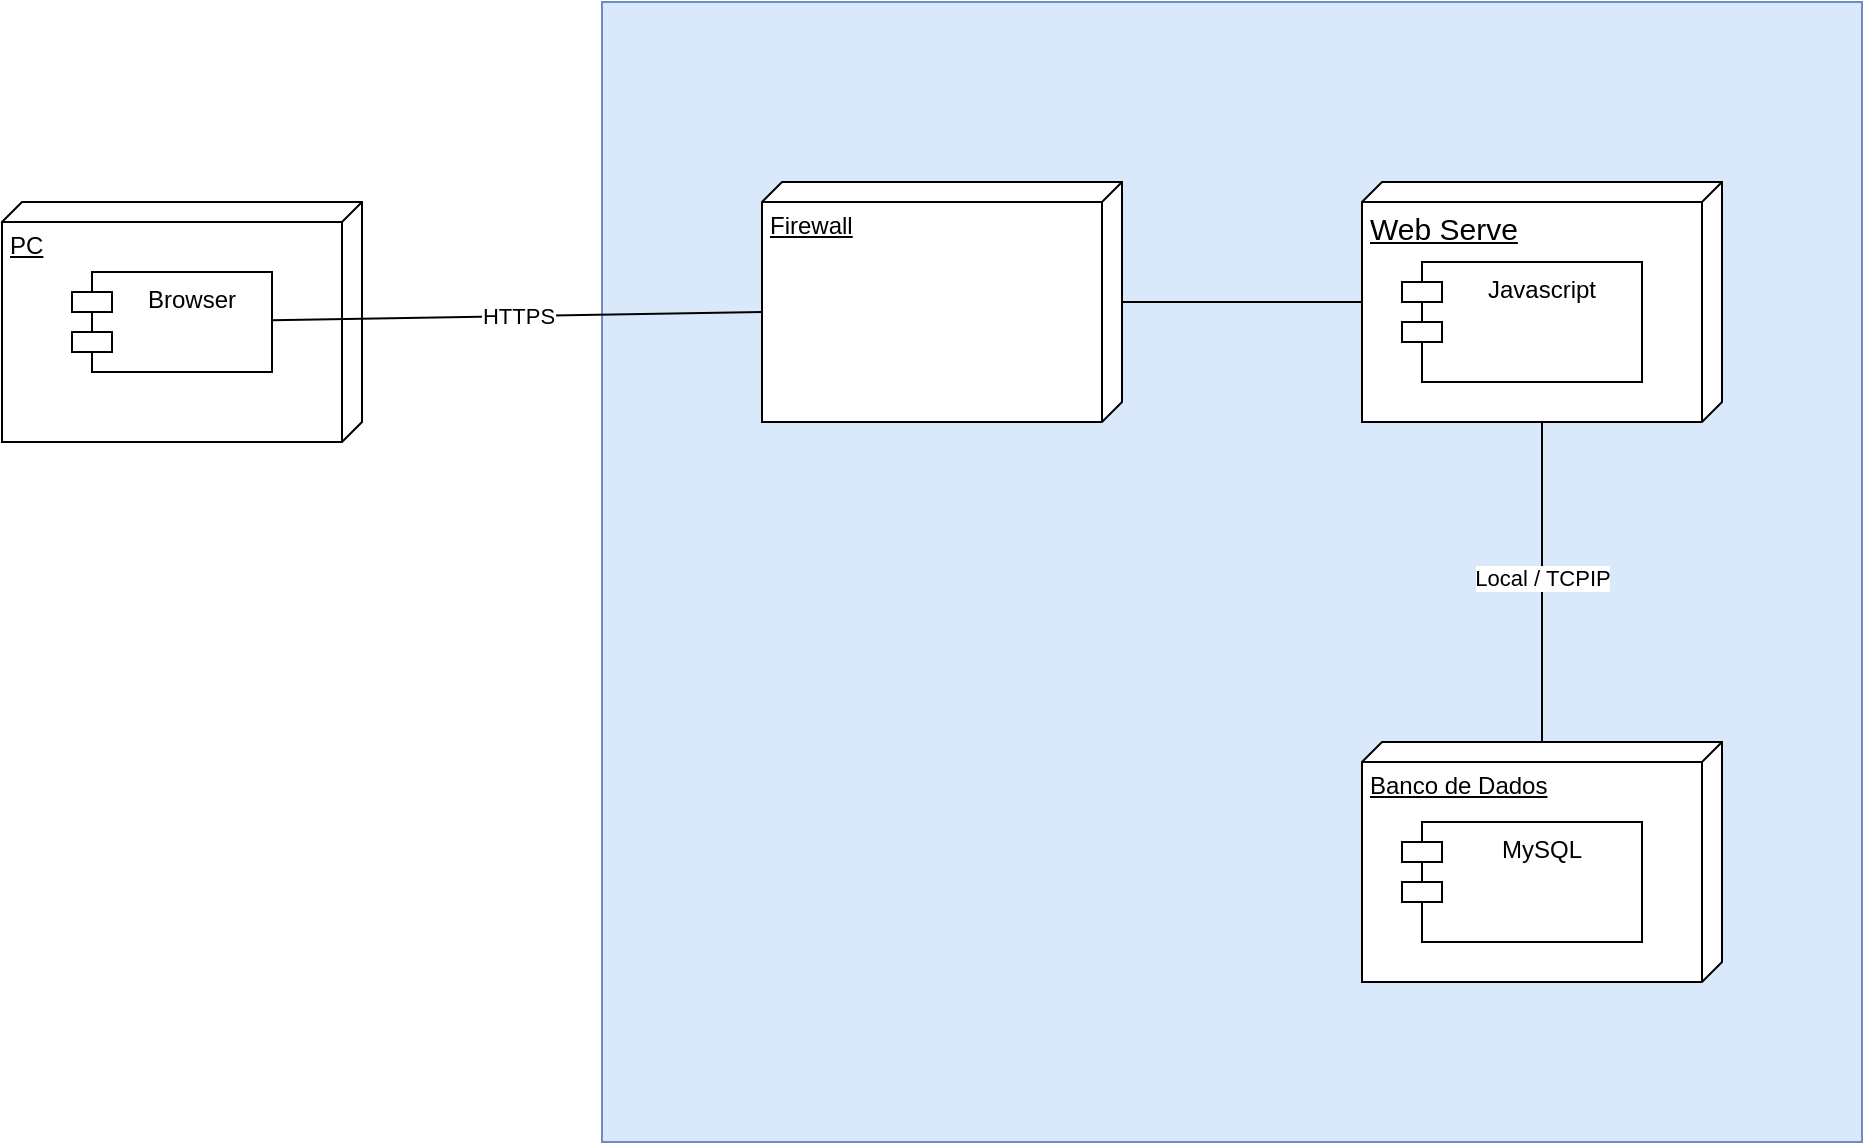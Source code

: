 <mxfile version="24.4.8" type="github">
  <diagram name="Page-1" id="6kBh8UTkucDPiVtBJUrI">
    <mxGraphModel dx="2284" dy="746" grid="1" gridSize="10" guides="1" tooltips="1" connect="1" arrows="1" fold="1" page="1" pageScale="1" pageWidth="850" pageHeight="1100" math="0" shadow="0">
      <root>
        <mxCell id="0" />
        <mxCell id="1" parent="0" />
        <mxCell id="BEFxQ03yj8iB7JwDrn9P-18" value="&lt;div&gt;&lt;br&gt;&lt;/div&gt;&lt;div&gt;&lt;br&gt;&lt;/div&gt;" style="html=1;whiteSpace=wrap;fillColor=#dae8fc;strokeColor=#6c8ebf;" vertex="1" parent="1">
          <mxGeometry x="80" y="50" width="630" height="570" as="geometry" />
        </mxCell>
        <mxCell id="BEFxQ03yj8iB7JwDrn9P-5" value="" style="group" vertex="1" connectable="0" parent="1">
          <mxGeometry x="460" y="140" width="180" height="120" as="geometry" />
        </mxCell>
        <mxCell id="BEFxQ03yj8iB7JwDrn9P-2" value="&lt;font style=&quot;font-size: 15px;&quot;&gt;Web Serve&lt;/font&gt;&lt;div&gt;&lt;span style=&quot;font-size: 15px;&quot;&gt;&lt;br&gt;&lt;/span&gt;&lt;div style=&quot;font-size: 15px;&quot;&gt;&lt;br&gt;&lt;/div&gt;&lt;/div&gt;" style="verticalAlign=top;align=left;spacingTop=8;spacingLeft=2;spacingRight=12;shape=cube;size=10;direction=south;fontStyle=4;html=1;whiteSpace=wrap;" vertex="1" parent="BEFxQ03yj8iB7JwDrn9P-5">
          <mxGeometry width="180" height="120" as="geometry" />
        </mxCell>
        <mxCell id="BEFxQ03yj8iB7JwDrn9P-4" value="Javascript" style="shape=module;align=left;spacingLeft=20;align=center;verticalAlign=top;whiteSpace=wrap;html=1;" vertex="1" parent="BEFxQ03yj8iB7JwDrn9P-5">
          <mxGeometry x="20" y="40" width="120" height="60" as="geometry" />
        </mxCell>
        <mxCell id="BEFxQ03yj8iB7JwDrn9P-7" value="" style="group" vertex="1" connectable="0" parent="1">
          <mxGeometry x="460" y="420" width="180" height="120" as="geometry" />
        </mxCell>
        <mxCell id="BEFxQ03yj8iB7JwDrn9P-1" value="Banco de Dados" style="verticalAlign=top;align=left;spacingTop=8;spacingLeft=2;spacingRight=12;shape=cube;size=10;direction=south;fontStyle=4;html=1;whiteSpace=wrap;" vertex="1" parent="BEFxQ03yj8iB7JwDrn9P-7">
          <mxGeometry width="180" height="120" as="geometry" />
        </mxCell>
        <mxCell id="BEFxQ03yj8iB7JwDrn9P-6" value="MySQL" style="shape=module;align=left;spacingLeft=20;align=center;verticalAlign=top;whiteSpace=wrap;html=1;" vertex="1" parent="BEFxQ03yj8iB7JwDrn9P-7">
          <mxGeometry x="20" y="40" width="120" height="60" as="geometry" />
        </mxCell>
        <mxCell id="BEFxQ03yj8iB7JwDrn9P-8" style="edgeStyle=orthogonalEdgeStyle;rounded=0;orthogonalLoop=1;jettySize=auto;html=1;endArrow=none;endFill=0;" edge="1" parent="1" source="BEFxQ03yj8iB7JwDrn9P-2" target="BEFxQ03yj8iB7JwDrn9P-1">
          <mxGeometry relative="1" as="geometry" />
        </mxCell>
        <mxCell id="BEFxQ03yj8iB7JwDrn9P-9" value="Local / TCPIP" style="edgeLabel;html=1;align=center;verticalAlign=middle;resizable=0;points=[];" vertex="1" connectable="0" parent="BEFxQ03yj8iB7JwDrn9P-8">
          <mxGeometry x="-0.024" relative="1" as="geometry">
            <mxPoint as="offset" />
          </mxGeometry>
        </mxCell>
        <mxCell id="BEFxQ03yj8iB7JwDrn9P-10" value="Firewall" style="verticalAlign=top;align=left;spacingTop=8;spacingLeft=2;spacingRight=12;shape=cube;size=10;direction=south;fontStyle=4;html=1;whiteSpace=wrap;" vertex="1" parent="1">
          <mxGeometry x="160" y="140" width="180" height="120" as="geometry" />
        </mxCell>
        <mxCell id="BEFxQ03yj8iB7JwDrn9P-11" style="edgeStyle=orthogonalEdgeStyle;rounded=0;orthogonalLoop=1;jettySize=auto;html=1;endArrow=none;endFill=0;" edge="1" parent="1" source="BEFxQ03yj8iB7JwDrn9P-2" target="BEFxQ03yj8iB7JwDrn9P-10">
          <mxGeometry relative="1" as="geometry" />
        </mxCell>
        <mxCell id="BEFxQ03yj8iB7JwDrn9P-15" value="" style="group" vertex="1" connectable="0" parent="1">
          <mxGeometry x="-220" y="150" width="180" height="120" as="geometry" />
        </mxCell>
        <mxCell id="BEFxQ03yj8iB7JwDrn9P-12" value="PC" style="verticalAlign=top;align=left;spacingTop=8;spacingLeft=2;spacingRight=12;shape=cube;size=10;direction=south;fontStyle=4;html=1;whiteSpace=wrap;" vertex="1" parent="BEFxQ03yj8iB7JwDrn9P-15">
          <mxGeometry width="180" height="120" as="geometry" />
        </mxCell>
        <mxCell id="BEFxQ03yj8iB7JwDrn9P-13" value="Browser" style="shape=module;align=left;spacingLeft=20;align=center;verticalAlign=top;whiteSpace=wrap;html=1;container=1;" vertex="1" parent="BEFxQ03yj8iB7JwDrn9P-15">
          <mxGeometry x="35" y="35" width="100" height="50" as="geometry" />
        </mxCell>
        <mxCell id="BEFxQ03yj8iB7JwDrn9P-17" style="rounded=0;orthogonalLoop=1;jettySize=auto;html=1;entryX=0;entryY=0;entryDx=65;entryDy=180;entryPerimeter=0;endArrow=none;endFill=0;" edge="1" parent="1" source="BEFxQ03yj8iB7JwDrn9P-13" target="BEFxQ03yj8iB7JwDrn9P-10">
          <mxGeometry relative="1" as="geometry" />
        </mxCell>
        <mxCell id="BEFxQ03yj8iB7JwDrn9P-19" value="HTTPS" style="edgeLabel;html=1;align=center;verticalAlign=middle;resizable=0;points=[];" vertex="1" connectable="0" parent="BEFxQ03yj8iB7JwDrn9P-17">
          <mxGeometry x="0.004" relative="1" as="geometry">
            <mxPoint as="offset" />
          </mxGeometry>
        </mxCell>
      </root>
    </mxGraphModel>
  </diagram>
</mxfile>
